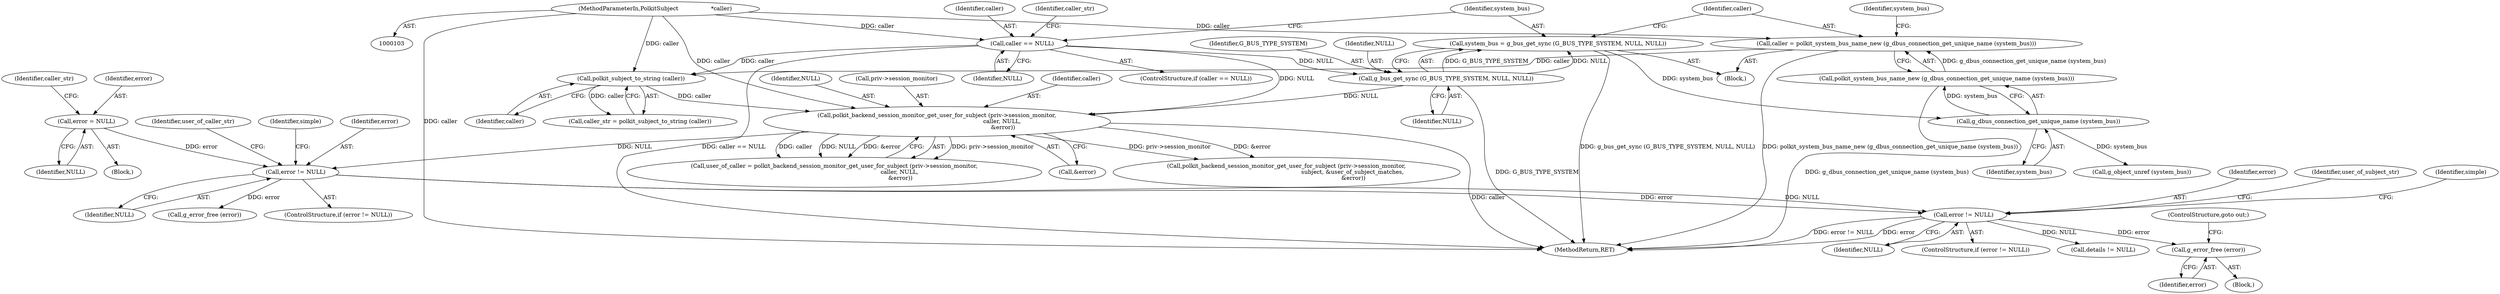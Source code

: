 digraph "0_polkit_bc7ffad53643a9c80231fc41f5582d6a8931c32c_0@pointer" {
"1000252" [label="(Call,g_error_free (error))"];
"1000244" [label="(Call,error != NULL)"];
"1000211" [label="(Call,error != NULL)"];
"1000136" [label="(Call,error = NULL)"];
"1000202" [label="(Call,polkit_backend_session_monitor_get_user_for_subject (priv->session_monitor,\n                                                                        caller, NULL,\n                                                                         &error))"];
"1000189" [label="(Call,polkit_subject_to_string (caller))"];
"1000180" [label="(Call,caller = polkit_system_bus_name_new (g_dbus_connection_get_unique_name (system_bus)))"];
"1000182" [label="(Call,polkit_system_bus_name_new (g_dbus_connection_get_unique_name (system_bus)))"];
"1000183" [label="(Call,g_dbus_connection_get_unique_name (system_bus))"];
"1000174" [label="(Call,system_bus = g_bus_get_sync (G_BUS_TYPE_SYSTEM, NULL, NULL))"];
"1000176" [label="(Call,g_bus_get_sync (G_BUS_TYPE_SYSTEM, NULL, NULL))"];
"1000169" [label="(Call,caller == NULL)"];
"1000105" [label="(MethodParameterIn,PolkitSubject                  *caller)"];
"1000168" [label="(ControlStructure,if (caller == NULL))"];
"1000189" [label="(Call,polkit_subject_to_string (caller))"];
"1000246" [label="(Identifier,NULL)"];
"1000138" [label="(Identifier,NULL)"];
"1000254" [label="(ControlStructure,goto out;)"];
"1000190" [label="(Identifier,caller)"];
"1000234" [label="(Call,polkit_backend_session_monitor_get_user_for_subject (priv->session_monitor,\n                                                                         subject, &user_of_subject_matches,\n                                                                          &error))"];
"1000245" [label="(Identifier,error)"];
"1000185" [label="(Call,g_object_unref (system_bus))"];
"1000175" [label="(Identifier,system_bus)"];
"1000208" [label="(Call,&error)"];
"1000176" [label="(Call,g_bus_get_sync (G_BUS_TYPE_SYSTEM, NULL, NULL))"];
"1000182" [label="(Call,polkit_system_bus_name_new (g_dbus_connection_get_unique_name (system_bus)))"];
"1000256" [label="(Identifier,user_of_subject_str)"];
"1000249" [label="(Identifier,simple)"];
"1000253" [label="(Identifier,error)"];
"1000203" [label="(Call,priv->session_monitor)"];
"1000169" [label="(Call,caller == NULL)"];
"1000216" [label="(Identifier,simple)"];
"1000179" [label="(Identifier,NULL)"];
"1000211" [label="(Call,error != NULL)"];
"1000113" [label="(Block,)"];
"1000174" [label="(Call,system_bus = g_bus_get_sync (G_BUS_TYPE_SYSTEM, NULL, NULL))"];
"1000171" [label="(Identifier,NULL)"];
"1000206" [label="(Identifier,caller)"];
"1000170" [label="(Identifier,caller)"];
"1000140" [label="(Identifier,caller_str)"];
"1000202" [label="(Call,polkit_backend_session_monitor_get_user_for_subject (priv->session_monitor,\n                                                                        caller, NULL,\n                                                                         &error))"];
"1000252" [label="(Call,g_error_free (error))"];
"1000200" [label="(Call,user_of_caller = polkit_backend_session_monitor_get_user_for_subject (priv->session_monitor,\n                                                                        caller, NULL,\n                                                                         &error))"];
"1000187" [label="(Call,caller_str = polkit_subject_to_string (caller))"];
"1000178" [label="(Identifier,NULL)"];
"1000213" [label="(Identifier,NULL)"];
"1000219" [label="(Call,g_error_free (error))"];
"1000180" [label="(Call,caller = polkit_system_bus_name_new (g_dbus_connection_get_unique_name (system_bus)))"];
"1000181" [label="(Identifier,caller)"];
"1000244" [label="(Call,error != NULL)"];
"1000186" [label="(Identifier,system_bus)"];
"1000177" [label="(Identifier,G_BUS_TYPE_SYSTEM)"];
"1000243" [label="(ControlStructure,if (error != NULL))"];
"1000137" [label="(Identifier,error)"];
"1000212" [label="(Identifier,error)"];
"1000207" [label="(Identifier,NULL)"];
"1000319" [label="(MethodReturn,RET)"];
"1000105" [label="(MethodParameterIn,PolkitSubject                  *caller)"];
"1000247" [label="(Block,)"];
"1000266" [label="(Call,details != NULL)"];
"1000184" [label="(Identifier,system_bus)"];
"1000223" [label="(Identifier,user_of_caller_str)"];
"1000210" [label="(ControlStructure,if (error != NULL))"];
"1000136" [label="(Call,error = NULL)"];
"1000183" [label="(Call,g_dbus_connection_get_unique_name (system_bus))"];
"1000188" [label="(Identifier,caller_str)"];
"1000172" [label="(Block,)"];
"1000252" -> "1000247"  [label="AST: "];
"1000252" -> "1000253"  [label="CFG: "];
"1000253" -> "1000252"  [label="AST: "];
"1000254" -> "1000252"  [label="CFG: "];
"1000244" -> "1000252"  [label="DDG: error"];
"1000244" -> "1000243"  [label="AST: "];
"1000244" -> "1000246"  [label="CFG: "];
"1000245" -> "1000244"  [label="AST: "];
"1000246" -> "1000244"  [label="AST: "];
"1000249" -> "1000244"  [label="CFG: "];
"1000256" -> "1000244"  [label="CFG: "];
"1000244" -> "1000319"  [label="DDG: error"];
"1000244" -> "1000319"  [label="DDG: error != NULL"];
"1000211" -> "1000244"  [label="DDG: error"];
"1000211" -> "1000244"  [label="DDG: NULL"];
"1000244" -> "1000266"  [label="DDG: NULL"];
"1000211" -> "1000210"  [label="AST: "];
"1000211" -> "1000213"  [label="CFG: "];
"1000212" -> "1000211"  [label="AST: "];
"1000213" -> "1000211"  [label="AST: "];
"1000216" -> "1000211"  [label="CFG: "];
"1000223" -> "1000211"  [label="CFG: "];
"1000136" -> "1000211"  [label="DDG: error"];
"1000202" -> "1000211"  [label="DDG: NULL"];
"1000211" -> "1000219"  [label="DDG: error"];
"1000136" -> "1000113"  [label="AST: "];
"1000136" -> "1000138"  [label="CFG: "];
"1000137" -> "1000136"  [label="AST: "];
"1000138" -> "1000136"  [label="AST: "];
"1000140" -> "1000136"  [label="CFG: "];
"1000202" -> "1000200"  [label="AST: "];
"1000202" -> "1000208"  [label="CFG: "];
"1000203" -> "1000202"  [label="AST: "];
"1000206" -> "1000202"  [label="AST: "];
"1000207" -> "1000202"  [label="AST: "];
"1000208" -> "1000202"  [label="AST: "];
"1000200" -> "1000202"  [label="CFG: "];
"1000202" -> "1000319"  [label="DDG: caller"];
"1000202" -> "1000200"  [label="DDG: priv->session_monitor"];
"1000202" -> "1000200"  [label="DDG: caller"];
"1000202" -> "1000200"  [label="DDG: NULL"];
"1000202" -> "1000200"  [label="DDG: &error"];
"1000189" -> "1000202"  [label="DDG: caller"];
"1000105" -> "1000202"  [label="DDG: caller"];
"1000176" -> "1000202"  [label="DDG: NULL"];
"1000169" -> "1000202"  [label="DDG: NULL"];
"1000202" -> "1000234"  [label="DDG: priv->session_monitor"];
"1000202" -> "1000234"  [label="DDG: &error"];
"1000189" -> "1000187"  [label="AST: "];
"1000189" -> "1000190"  [label="CFG: "];
"1000190" -> "1000189"  [label="AST: "];
"1000187" -> "1000189"  [label="CFG: "];
"1000189" -> "1000187"  [label="DDG: caller"];
"1000180" -> "1000189"  [label="DDG: caller"];
"1000169" -> "1000189"  [label="DDG: caller"];
"1000105" -> "1000189"  [label="DDG: caller"];
"1000180" -> "1000172"  [label="AST: "];
"1000180" -> "1000182"  [label="CFG: "];
"1000181" -> "1000180"  [label="AST: "];
"1000182" -> "1000180"  [label="AST: "];
"1000186" -> "1000180"  [label="CFG: "];
"1000180" -> "1000319"  [label="DDG: polkit_system_bus_name_new (g_dbus_connection_get_unique_name (system_bus))"];
"1000182" -> "1000180"  [label="DDG: g_dbus_connection_get_unique_name (system_bus)"];
"1000105" -> "1000180"  [label="DDG: caller"];
"1000182" -> "1000183"  [label="CFG: "];
"1000183" -> "1000182"  [label="AST: "];
"1000182" -> "1000319"  [label="DDG: g_dbus_connection_get_unique_name (system_bus)"];
"1000183" -> "1000182"  [label="DDG: system_bus"];
"1000183" -> "1000184"  [label="CFG: "];
"1000184" -> "1000183"  [label="AST: "];
"1000174" -> "1000183"  [label="DDG: system_bus"];
"1000183" -> "1000185"  [label="DDG: system_bus"];
"1000174" -> "1000172"  [label="AST: "];
"1000174" -> "1000176"  [label="CFG: "];
"1000175" -> "1000174"  [label="AST: "];
"1000176" -> "1000174"  [label="AST: "];
"1000181" -> "1000174"  [label="CFG: "];
"1000174" -> "1000319"  [label="DDG: g_bus_get_sync (G_BUS_TYPE_SYSTEM, NULL, NULL)"];
"1000176" -> "1000174"  [label="DDG: G_BUS_TYPE_SYSTEM"];
"1000176" -> "1000174"  [label="DDG: NULL"];
"1000176" -> "1000179"  [label="CFG: "];
"1000177" -> "1000176"  [label="AST: "];
"1000178" -> "1000176"  [label="AST: "];
"1000179" -> "1000176"  [label="AST: "];
"1000176" -> "1000319"  [label="DDG: G_BUS_TYPE_SYSTEM"];
"1000169" -> "1000176"  [label="DDG: NULL"];
"1000169" -> "1000168"  [label="AST: "];
"1000169" -> "1000171"  [label="CFG: "];
"1000170" -> "1000169"  [label="AST: "];
"1000171" -> "1000169"  [label="AST: "];
"1000175" -> "1000169"  [label="CFG: "];
"1000188" -> "1000169"  [label="CFG: "];
"1000169" -> "1000319"  [label="DDG: caller == NULL"];
"1000105" -> "1000169"  [label="DDG: caller"];
"1000105" -> "1000103"  [label="AST: "];
"1000105" -> "1000319"  [label="DDG: caller"];
}
